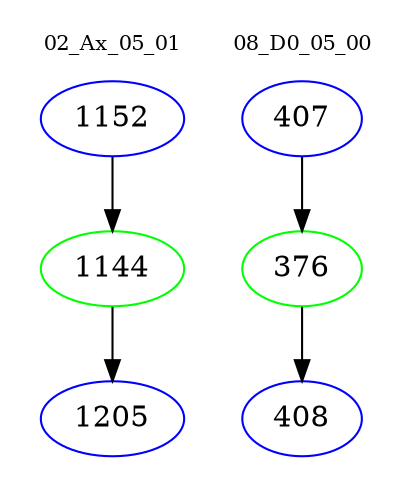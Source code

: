 digraph{
subgraph cluster_0 {
color = white
label = "02_Ax_05_01";
fontsize=10;
T0_1152 [label="1152", color="blue"]
T0_1152 -> T0_1144 [color="black"]
T0_1144 [label="1144", color="green"]
T0_1144 -> T0_1205 [color="black"]
T0_1205 [label="1205", color="blue"]
}
subgraph cluster_1 {
color = white
label = "08_D0_05_00";
fontsize=10;
T1_407 [label="407", color="blue"]
T1_407 -> T1_376 [color="black"]
T1_376 [label="376", color="green"]
T1_376 -> T1_408 [color="black"]
T1_408 [label="408", color="blue"]
}
}
